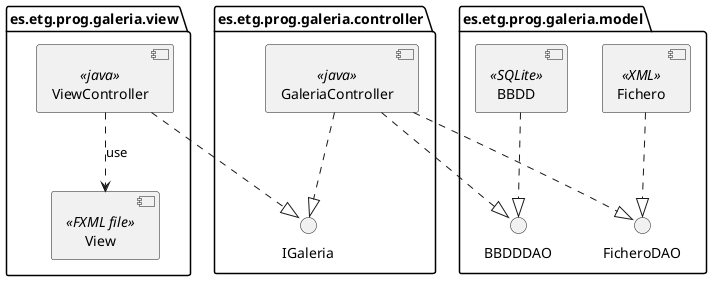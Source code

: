 @startuml Componentes y paquetes

top to bottom direction

package es.etg.prog.galeria.view{
    component View <<FXML file>>
    component ViewController <<java>>
}

package es.etg.prog.galeria.controller{
    component GaleriaController <<java>>

    () "IGaleria" as IGA

    GaleriaController ..|> IGA 

}

ViewController ..|> IGA
ViewController ..> View: use

package es.etg.prog.galeria.model{
    component BBDD << SQLite >>
    component Fichero << XML >>

    () "BBDDDAO" as BDDAO
    () "FicheroDAO" as FDAO

    BBDD ..|> BDDAO 
    Fichero ..|> FDAO 
}

GaleriaController ..|> BDDAO 
GaleriaController ..|> FDAO 

@enduml